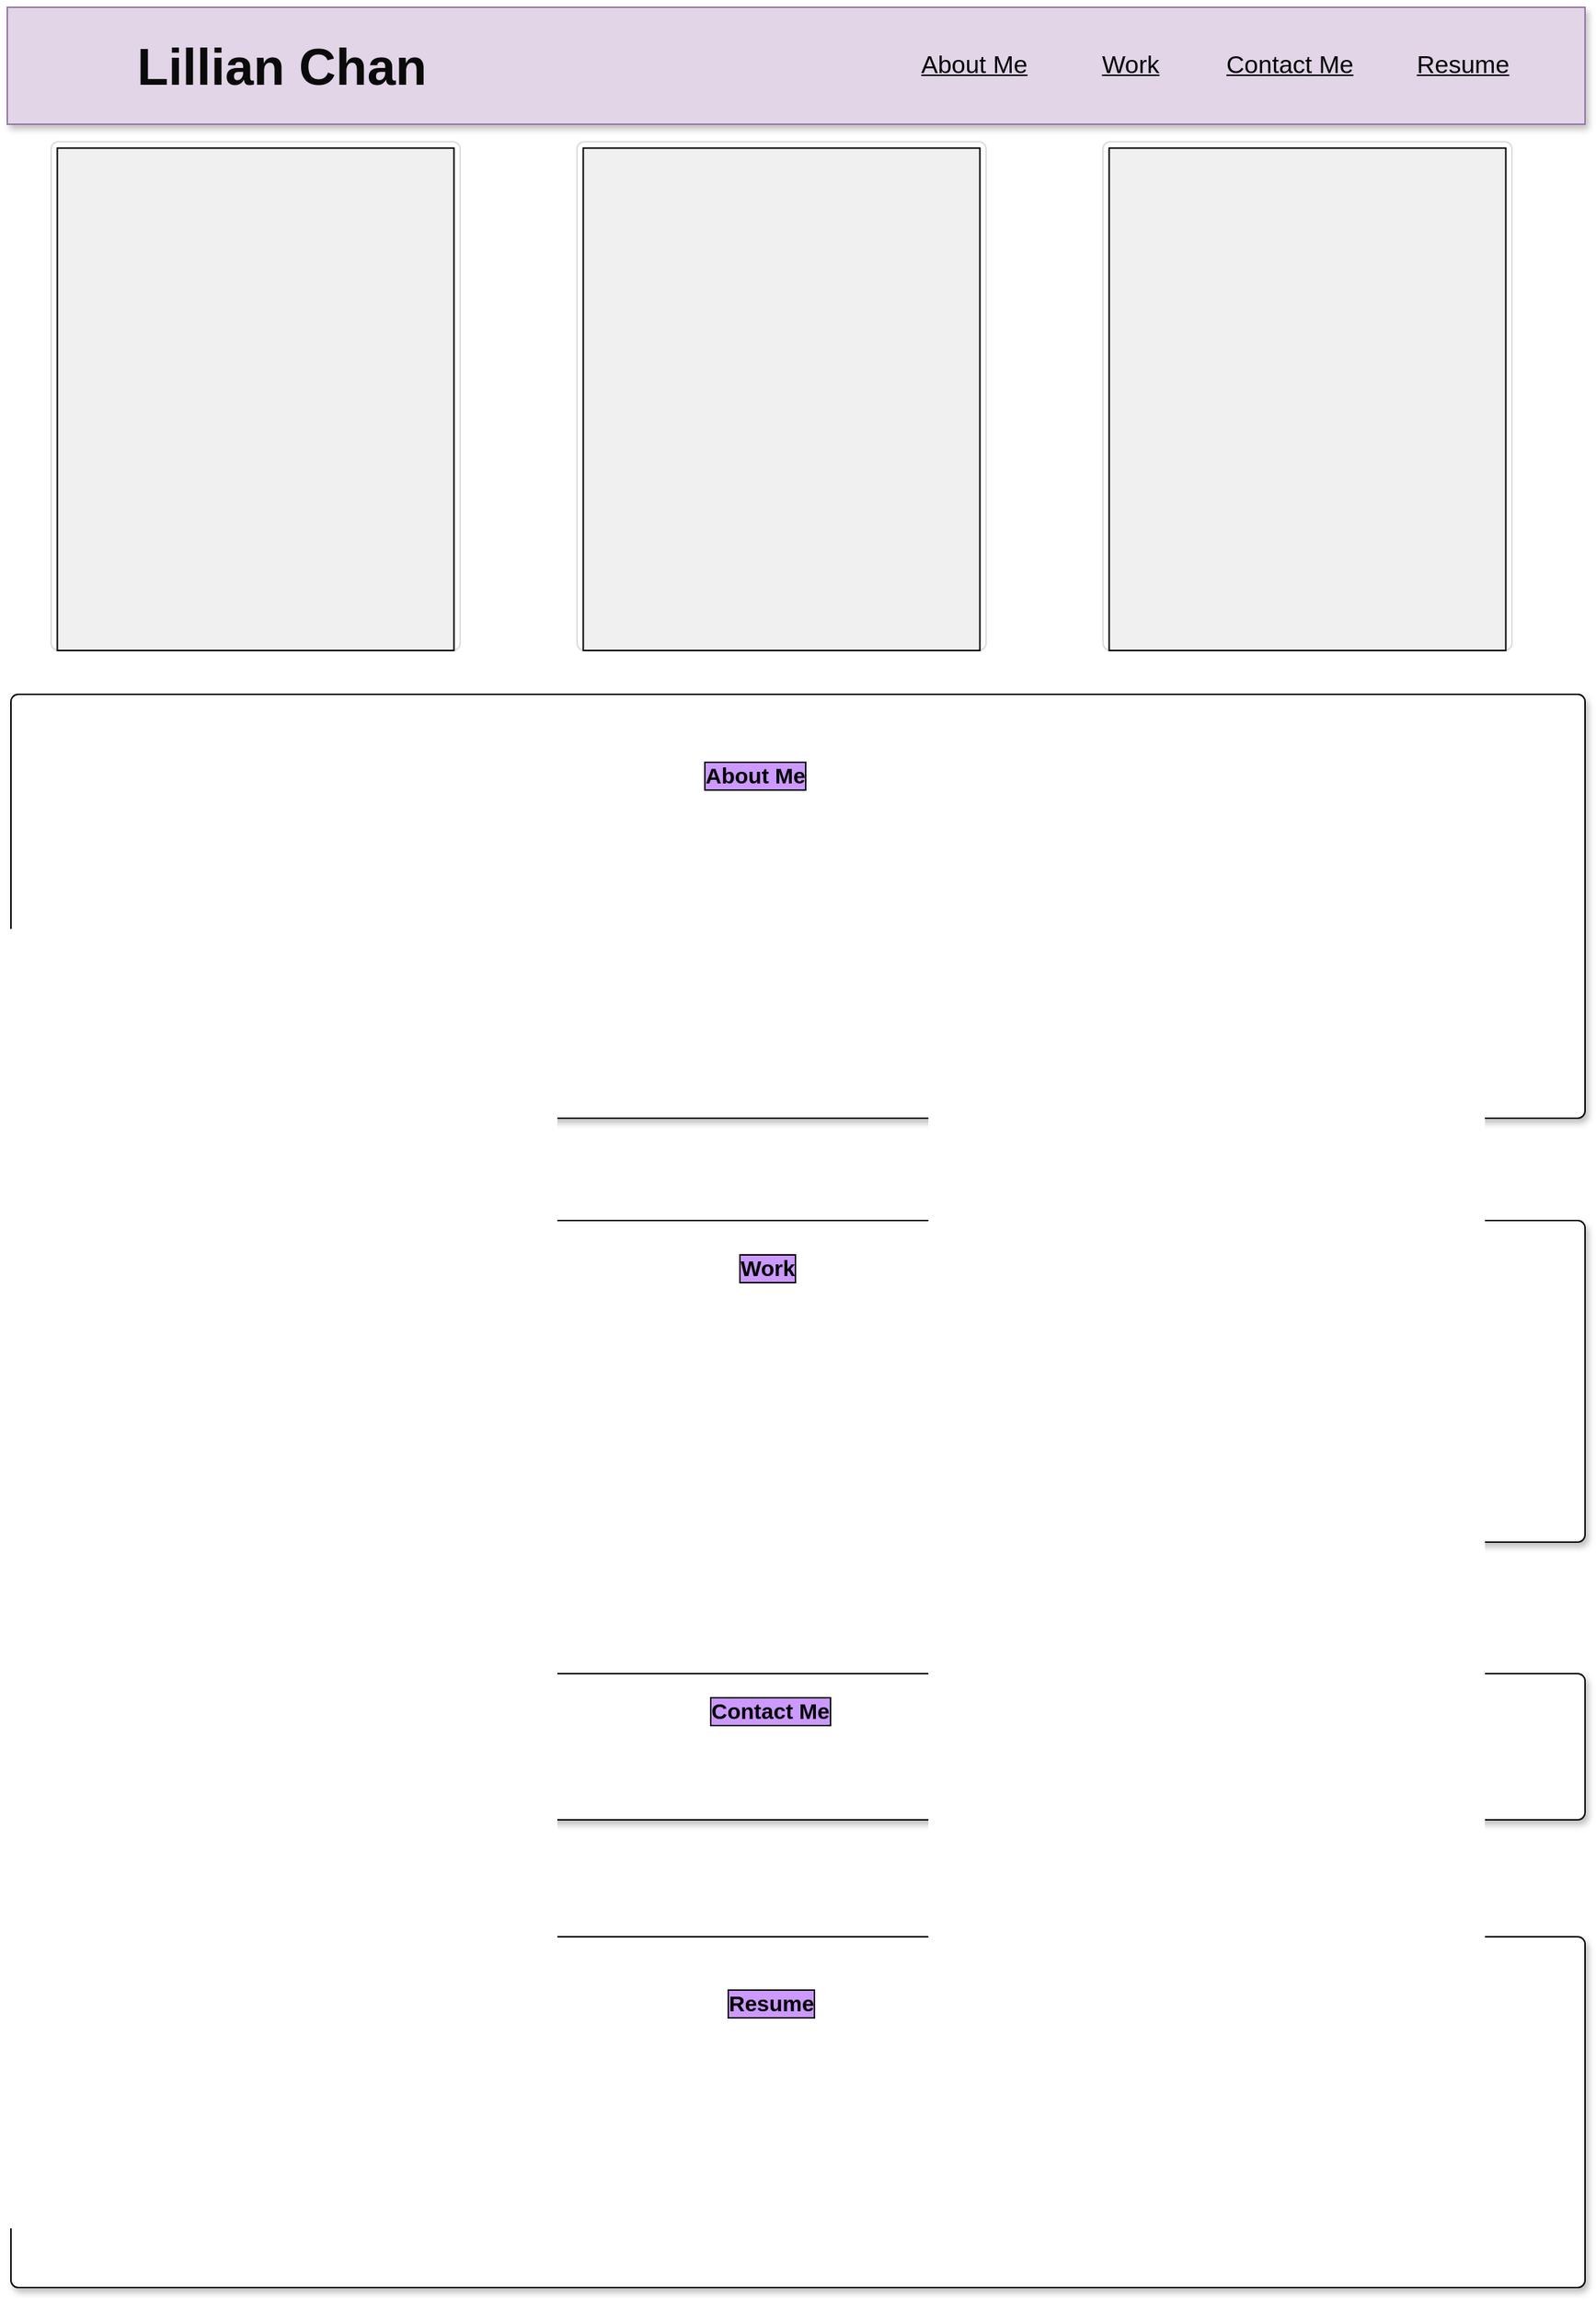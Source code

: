 <mxfile version="14.7.6" type="github">
  <diagram name="Page-1" id="c9db0220-8083-56f3-ca83-edcdcd058819">
    <mxGraphModel dx="946" dy="512" grid="1" gridSize="10" guides="1" tooltips="1" connect="1" arrows="1" fold="1" page="1" pageScale="1.5" pageWidth="826" pageHeight="1169" background="none" math="0" shadow="0">
      <root>
        <mxCell id="0" style=";html=1;" />
        <mxCell id="1" style=";html=1;" parent="0" />
        <mxCell id="3d76a8aef4d5c911-1" value="" style="html=1;shadow=1;dashed=0;shape=mxgraph.bootstrap.rect;strokeColor=#9673a6;whiteSpace=wrap;rounded=0;fontSize=12;align=center;fillColor=#e1d5e7;labelBorderColor=#000000;" parent="1" vertex="1">
          <mxGeometry x="80" y="30" width="1080" height="80" as="geometry" />
        </mxCell>
        <mxCell id="3d76a8aef4d5c911-2" value="&lt;h1 style=&quot;font-size: 35px;&quot;&gt;Lillian Chan&lt;/h1&gt;" style="html=1;shadow=0;dashed=0;fillColor=none;strokeColor=none;shape=mxgraph.bootstrap.rect;fontSize=35;whiteSpace=wrap;fontColor=#0A0A0A;" parent="3d76a8aef4d5c911-1" vertex="1">
          <mxGeometry x="37.57" width="299.929" height="80" as="geometry" />
        </mxCell>
        <mxCell id="3d76a8aef4d5c911-7" value="Contact Me" style="html=1;shadow=0;dashed=0;fillColor=none;strokeColor=none;shape=mxgraph.bootstrap.rect;whiteSpace=wrap;fontSize=17;fontStyle=4" parent="3d76a8aef4d5c911-1" vertex="1">
          <mxGeometry x="796.5" width="162" height="80" as="geometry" />
        </mxCell>
        <mxCell id="3d76a8aef4d5c911-8" value="&lt;font style=&quot;font-size: 17px;&quot;&gt;Resume&lt;/font&gt;" style="html=1;shadow=0;dashed=0;fillColor=none;strokeColor=none;shape=mxgraph.bootstrap.rect;whiteSpace=wrap;fontSize=17;fontStyle=4" parent="3d76a8aef4d5c911-1" vertex="1">
          <mxGeometry x="948.522" width="94.5" height="80" as="geometry" />
        </mxCell>
        <mxCell id="WNFWFe1FZ8_w5Jp2tvUH-3" value="&lt;font style=&quot;font-size: 17px;&quot;&gt;Work&lt;/font&gt;" style="html=1;shadow=0;dashed=0;fillColor=none;strokeColor=none;shape=mxgraph.bootstrap.rect;whiteSpace=wrap;fontSize=17;fontStyle=4" parent="3d76a8aef4d5c911-1" vertex="1">
          <mxGeometry x="715.494" y="20" width="108" height="40" as="geometry" />
        </mxCell>
        <mxCell id="WNFWFe1FZ8_w5Jp2tvUH-5" value="&lt;font style=&quot;font-size: 17px&quot;&gt;About Me&lt;/font&gt;" style="html=1;shadow=0;dashed=0;fillColor=none;strokeColor=none;shape=mxgraph.bootstrap.rect;whiteSpace=wrap;fontSize=17;fontStyle=4" parent="3d76a8aef4d5c911-1" vertex="1">
          <mxGeometry x="607.5" y="20" width="108" height="40" as="geometry" />
        </mxCell>
        <mxCell id="3d76a8aef4d5c911-11" value="" style="html=1;shadow=0;dashed=0;shape=mxgraph.bootstrap.rrect;rSize=5;strokeColor=#dddddd;rounded=0;fontSize=12;align=center;labelBorderColor=none;" parent="1" vertex="1">
          <mxGeometry x="110" y="121.94" width="280" height="348.06" as="geometry" />
        </mxCell>
        <mxCell id="3d76a8aef4d5c911-12" value="" style="shape=rect;fontSize=24;fillColor=#f0f0f0;strokeColor=#000000;fontColor=#999999;whiteSpace=wrap;" parent="3d76a8aef4d5c911-11" vertex="1">
          <mxGeometry x="4.242" y="4.359" width="271.515" height="343.701" as="geometry" />
        </mxCell>
        <mxCell id="3d76a8aef4d5c911-18" value="" style="html=1;shadow=1;dashed=0;shape=mxgraph.bootstrap.rrect;rSize=5;strokeColor=#080808;;align=left;spacingLeft=10;fontSize=16;whiteSpace=wrap;rounded=0;" parent="1" vertex="1">
          <mxGeometry x="82.5" y="860" width="1077.5" height="220" as="geometry" />
        </mxCell>
        <mxCell id="3d76a8aef4d5c911-20" value="" style="html=1;shadow=1;dashed=0;shape=mxgraph.bootstrap.rrect;rSize=5;strokeColor=#000000;align=left;spacingLeft=10;fontSize=16;whiteSpace=wrap;rounded=0;" parent="1" vertex="1">
          <mxGeometry x="82.5" y="500" width="1077.5" height="290" as="geometry" />
        </mxCell>
        <mxCell id="3d76a8aef4d5c911-24" value="" style="html=1;shadow=1;dashed=0;shape=mxgraph.bootstrap.rrect;rSize=5;fontSize=12;strokeColor=#030303;align=left;spacing=10;verticalAlign=top;whiteSpace=wrap;rounded=0;" parent="1" vertex="1">
          <mxGeometry x="82.5" y="1350" width="1077.5" height="240" as="geometry" />
        </mxCell>
        <mxCell id="WNFWFe1FZ8_w5Jp2tvUH-6" value="" style="html=1;shadow=1;dashed=0;shape=mxgraph.bootstrap.rrect;rSize=5;strokeColor=#0A0A0A;align=left;spacingLeft=10;fontSize=16;whiteSpace=wrap;rounded=0;" parent="1" vertex="1">
          <mxGeometry x="80" y="1170" width="1080" height="100" as="geometry" />
        </mxCell>
        <mxCell id="WNFWFe1FZ8_w5Jp2tvUH-11" value="Work" style="html=1;shadow=0;dashed=0;shape=mxgraph.bootstrap.rect;strokeColor=none;fillColor=none;align=left;spacingLeft=5;whiteSpace=wrap;rounded=0;fontStyle=1;fontSize=15;labelBackgroundColor=#CC99FF;labelBorderColor=#000000;spacingTop=0;" parent="1" vertex="1">
          <mxGeometry x="573.75" y="877" width="50" height="30" as="geometry" />
        </mxCell>
        <mxCell id="WNFWFe1FZ8_w5Jp2tvUH-12" value="Contact Me" style="html=1;shadow=0;dashed=0;shape=mxgraph.bootstrap.rect;strokeColor=none;fillColor=none;align=left;spacingLeft=5;whiteSpace=wrap;rounded=0;fontStyle=1;fontSize=15;labelBackgroundColor=#CC99FF;labelBorderColor=#000000;spacingTop=0;" parent="1" vertex="1">
          <mxGeometry x="553.75" y="1180" width="90" height="30" as="geometry" />
        </mxCell>
        <mxCell id="WNFWFe1FZ8_w5Jp2tvUH-13" value="Resume" style="html=1;shadow=0;dashed=0;shape=mxgraph.bootstrap.rect;strokeColor=none;fillColor=none;align=left;spacingLeft=5;whiteSpace=wrap;rounded=0;fontStyle=1;fontSize=15;labelBackgroundColor=#CC99FF;labelBorderColor=#000000;spacingTop=0;" parent="1" vertex="1">
          <mxGeometry x="565.63" y="1380" width="66.25" height="30" as="geometry" />
        </mxCell>
        <mxCell id="nmwb1glpZCTdSgQFIAPr-1" value="" style="html=1;shadow=0;dashed=0;shape=mxgraph.bootstrap.rrect;rSize=5;strokeColor=#dddddd;rounded=0;fontSize=12;align=center;labelBorderColor=none;" vertex="1" parent="1">
          <mxGeometry x="470" y="121.94" width="280" height="348.06" as="geometry" />
        </mxCell>
        <mxCell id="nmwb1glpZCTdSgQFIAPr-2" value="" style="shape=rect;fontSize=24;fillColor=#f0f0f0;strokeColor=#000000;fontColor=#999999;whiteSpace=wrap;" vertex="1" parent="nmwb1glpZCTdSgQFIAPr-1">
          <mxGeometry x="4.242" y="4.359" width="271.515" height="343.701" as="geometry" />
        </mxCell>
        <mxCell id="nmwb1glpZCTdSgQFIAPr-3" value="" style="html=1;shadow=0;dashed=0;shape=mxgraph.bootstrap.rrect;rSize=5;strokeColor=#dddddd;rounded=0;fontSize=12;align=center;labelBorderColor=none;" vertex="1" parent="1">
          <mxGeometry x="830" y="121.94" width="280" height="348.06" as="geometry" />
        </mxCell>
        <mxCell id="nmwb1glpZCTdSgQFIAPr-4" value="" style="shape=rect;fontSize=24;fillColor=#f0f0f0;strokeColor=#000000;fontColor=#999999;whiteSpace=wrap;" vertex="1" parent="nmwb1glpZCTdSgQFIAPr-3">
          <mxGeometry x="4.242" y="4.359" width="271.515" height="343.701" as="geometry" />
        </mxCell>
        <mxCell id="3d76a8aef4d5c911-17" value="About Me" style="html=1;shadow=0;dashed=0;shape=mxgraph.bootstrap.rect;strokeColor=none;fillColor=none;align=left;spacingLeft=5;whiteSpace=wrap;rounded=0;fontStyle=1;fontSize=15;labelBackgroundColor=#CC99FF;labelBorderColor=#000000;spacingTop=0;" parent="1" vertex="1">
          <mxGeometry x="550" y="540" width="90" height="30" as="geometry" />
        </mxCell>
      </root>
    </mxGraphModel>
  </diagram>
</mxfile>
